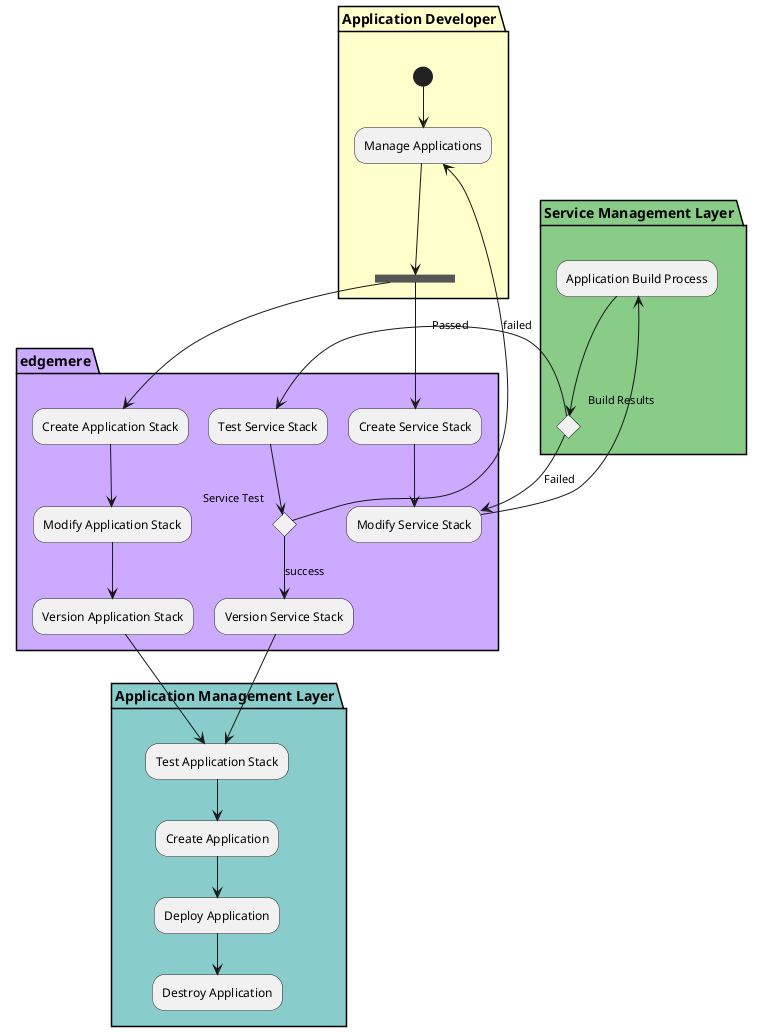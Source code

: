@startuml
partition "Application Developer" #ffffcc {
(*) --> "Manage Applications"
}
partition "Application Developer" #ffffcc {
"Manage Applications" --> ===F2===
}

partition "edgemere" #ccaaff {
===F2=== --> "Create Application Stack"
}

partition "edgemere" #ccaaff {
===F2=== --> "Create Service Stack"
}
partition "edgemere" #ccaaff {
"Create Application Stack" --> "Modify Application Stack"
}
partition "edgemere" #ccaaff {
"Modify Application Stack" --> "Version Application Stack"
}
partition "Application Management Layer" #88cccc {
"Version Application Stack" --> "Test Application Stack"
}
partition "edgemere" #ccaaff {
"Create Service Stack" --> "Modify Service Stack"
}
partition "Service Management Layer" #88cc88 {
"Modify Service Stack" --> "Application Build Process"
}
partition "Service Management Layer" #88cc88 {
"Application Build Process" --> if "Build Results" then
}
partition "edgemere" #ccaaff {
else
--> [Passed] "Test Service Stack"
}
partition "edgemere" #ccaaff {
else
--> [Failed] "Modify Service Stack"
}
partition "edgemere" #ccaaff {
"Test Service Stack" --> if "Service Test" then
}
partition "edgemere" #ccaaff {
else
--> [success] "Version Service Stack"
}
partition "Application Developer" #ffffcc {
else
--> [failed] "Manage Applications"
}
partition "Application Management Layer" #88cccc {
"Version Service Stack" --> "Test Application Stack"
}
partition "Application Management Layer" #88cccc {
"Test Application Stack" --> "Create Application"
}
partition "Application Management Layer" #88cccc {
"Create Application" --> "Deploy Application"
}
partition "Application Management Layer" #88cccc {
"Deploy Application" --> "Destroy Application"
}

@enduml
